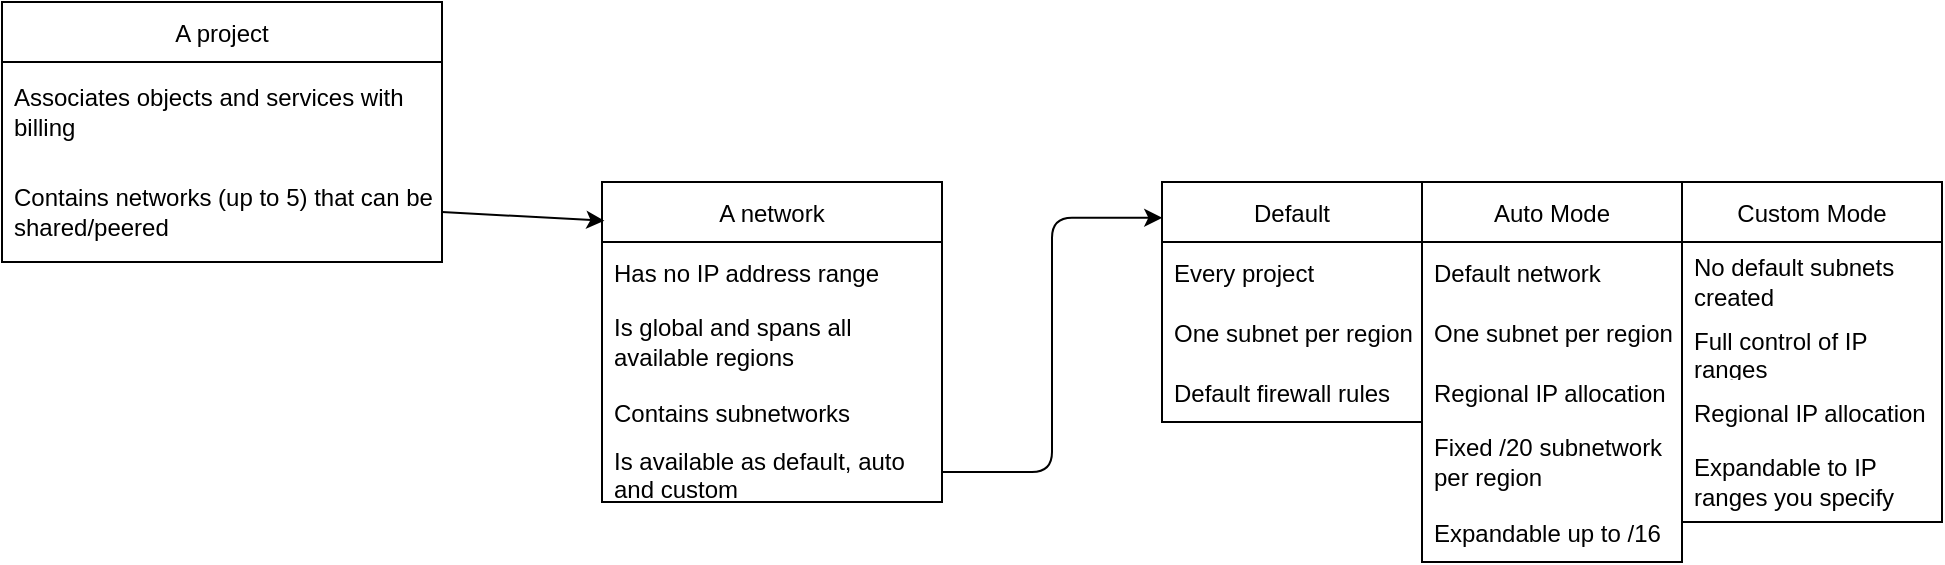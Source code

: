 <mxfile>
    <diagram id="7fD3FDOGC0QW7yyPOkAJ" name="Page-1">
        <mxGraphModel dx="1382" dy="917" grid="1" gridSize="10" guides="1" tooltips="1" connect="1" arrows="1" fold="1" page="1" pageScale="1" pageWidth="1200" pageHeight="1920" math="0" shadow="0">
            <root>
                <mxCell id="0"/>
                <mxCell id="1" parent="0"/>
                <mxCell id="4" value="A project" style="swimlane;fontStyle=0;childLayout=stackLayout;horizontal=1;startSize=30;horizontalStack=0;resizeParent=1;resizeParentMax=0;resizeLast=0;collapsible=1;marginBottom=0;" vertex="1" parent="1">
                    <mxGeometry x="80" y="110" width="220" height="130" as="geometry"/>
                </mxCell>
                <mxCell id="5" value="Associates objects and services with billing" style="text;strokeColor=none;fillColor=none;align=left;verticalAlign=middle;spacingLeft=4;spacingRight=4;overflow=hidden;points=[[0,0.5],[1,0.5]];portConstraint=eastwest;rotatable=0;whiteSpace=wrap;" vertex="1" parent="4">
                    <mxGeometry y="30" width="220" height="50" as="geometry"/>
                </mxCell>
                <mxCell id="6" value="Contains networks (up to 5) that can be shared/peered" style="text;strokeColor=none;fillColor=none;align=left;verticalAlign=middle;spacingLeft=4;spacingRight=4;overflow=hidden;points=[[0,0.5],[1,0.5]];portConstraint=eastwest;rotatable=0;whiteSpace=wrap;" vertex="1" parent="4">
                    <mxGeometry y="80" width="220" height="50" as="geometry"/>
                </mxCell>
                <mxCell id="9" value="A network" style="swimlane;fontStyle=0;childLayout=stackLayout;horizontal=1;startSize=30;horizontalStack=0;resizeParent=1;resizeParentMax=0;resizeLast=0;collapsible=1;marginBottom=0;" vertex="1" parent="1">
                    <mxGeometry x="380" y="200" width="170" height="160" as="geometry"/>
                </mxCell>
                <mxCell id="10" value="Has no IP address range" style="text;strokeColor=none;fillColor=none;align=left;verticalAlign=middle;spacingLeft=4;spacingRight=4;overflow=hidden;points=[[0,0.5],[1,0.5]];portConstraint=eastwest;rotatable=0;" vertex="1" parent="9">
                    <mxGeometry y="30" width="170" height="30" as="geometry"/>
                </mxCell>
                <mxCell id="11" value="Is global and spans all available regions" style="text;strokeColor=none;fillColor=none;align=left;verticalAlign=middle;spacingLeft=4;spacingRight=4;overflow=hidden;points=[[0,0.5],[1,0.5]];portConstraint=eastwest;rotatable=0;whiteSpace=wrap;" vertex="1" parent="9">
                    <mxGeometry y="60" width="170" height="40" as="geometry"/>
                </mxCell>
                <mxCell id="12" value="Contains subnetworks" style="text;strokeColor=none;fillColor=none;align=left;verticalAlign=middle;spacingLeft=4;spacingRight=4;overflow=hidden;points=[[0,0.5],[1,0.5]];portConstraint=eastwest;rotatable=0;" vertex="1" parent="9">
                    <mxGeometry y="100" width="170" height="30" as="geometry"/>
                </mxCell>
                <mxCell id="14" value="Is available as default, auto and custom" style="text;strokeColor=none;fillColor=none;align=left;verticalAlign=middle;spacingLeft=4;spacingRight=4;overflow=hidden;points=[[0,0.5],[1,0.5]];portConstraint=eastwest;rotatable=0;whiteSpace=wrap;" vertex="1" parent="9">
                    <mxGeometry y="130" width="170" height="30" as="geometry"/>
                </mxCell>
                <mxCell id="13" style="edgeStyle=none;html=1;exitX=1;exitY=0.5;exitDx=0;exitDy=0;entryX=0.007;entryY=0.121;entryDx=0;entryDy=0;entryPerimeter=0;" edge="1" parent="1" source="6" target="9">
                    <mxGeometry relative="1" as="geometry"/>
                </mxCell>
                <mxCell id="16" value="Default" style="swimlane;fontStyle=0;childLayout=stackLayout;horizontal=1;startSize=30;horizontalStack=0;resizeParent=1;resizeParentMax=0;resizeLast=0;collapsible=1;marginBottom=0;" vertex="1" parent="1">
                    <mxGeometry x="660" y="200" width="130" height="120" as="geometry"/>
                </mxCell>
                <mxCell id="17" value="Every project" style="text;strokeColor=none;fillColor=none;align=left;verticalAlign=middle;spacingLeft=4;spacingRight=4;overflow=hidden;points=[[0,0.5],[1,0.5]];portConstraint=eastwest;rotatable=0;" vertex="1" parent="16">
                    <mxGeometry y="30" width="130" height="30" as="geometry"/>
                </mxCell>
                <mxCell id="18" value="One subnet per region" style="text;strokeColor=none;fillColor=none;align=left;verticalAlign=middle;spacingLeft=4;spacingRight=4;overflow=hidden;points=[[0,0.5],[1,0.5]];portConstraint=eastwest;rotatable=0;" vertex="1" parent="16">
                    <mxGeometry y="60" width="130" height="30" as="geometry"/>
                </mxCell>
                <mxCell id="19" value="Default firewall rules" style="text;strokeColor=none;fillColor=none;align=left;verticalAlign=middle;spacingLeft=4;spacingRight=4;overflow=hidden;points=[[0,0.5],[1,0.5]];portConstraint=eastwest;rotatable=0;" vertex="1" parent="16">
                    <mxGeometry y="90" width="130" height="30" as="geometry"/>
                </mxCell>
                <mxCell id="20" style="edgeStyle=orthogonalEdgeStyle;html=1;exitX=1;exitY=0.5;exitDx=0;exitDy=0;entryX=0.001;entryY=0.149;entryDx=0;entryDy=0;entryPerimeter=0;" edge="1" parent="1" source="14" target="16">
                    <mxGeometry relative="1" as="geometry">
                        <mxPoint x="640" y="230" as="targetPoint"/>
                    </mxGeometry>
                </mxCell>
                <mxCell id="21" value="Auto Mode" style="swimlane;fontStyle=0;childLayout=stackLayout;horizontal=1;startSize=30;horizontalStack=0;resizeParent=1;resizeParentMax=0;resizeLast=0;collapsible=1;marginBottom=0;" vertex="1" parent="1">
                    <mxGeometry x="790" y="200" width="130" height="190" as="geometry"/>
                </mxCell>
                <mxCell id="22" value="Default network" style="text;strokeColor=none;fillColor=none;align=left;verticalAlign=middle;spacingLeft=4;spacingRight=4;overflow=hidden;points=[[0,0.5],[1,0.5]];portConstraint=eastwest;rotatable=0;" vertex="1" parent="21">
                    <mxGeometry y="30" width="130" height="30" as="geometry"/>
                </mxCell>
                <mxCell id="23" value="One subnet per region" style="text;strokeColor=none;fillColor=none;align=left;verticalAlign=middle;spacingLeft=4;spacingRight=4;overflow=hidden;points=[[0,0.5],[1,0.5]];portConstraint=eastwest;rotatable=0;" vertex="1" parent="21">
                    <mxGeometry y="60" width="130" height="30" as="geometry"/>
                </mxCell>
                <mxCell id="24" value="Regional IP allocation" style="text;strokeColor=none;fillColor=none;align=left;verticalAlign=middle;spacingLeft=4;spacingRight=4;overflow=hidden;points=[[0,0.5],[1,0.5]];portConstraint=eastwest;rotatable=0;" vertex="1" parent="21">
                    <mxGeometry y="90" width="130" height="30" as="geometry"/>
                </mxCell>
                <mxCell id="26" value="Fixed /20 subnetwork per region" style="text;strokeColor=none;fillColor=none;align=left;verticalAlign=middle;spacingLeft=4;spacingRight=4;overflow=hidden;points=[[0,0.5],[1,0.5]];portConstraint=eastwest;rotatable=0;whiteSpace=wrap;" vertex="1" parent="21">
                    <mxGeometry y="120" width="130" height="40" as="geometry"/>
                </mxCell>
                <mxCell id="25" value="Expandable up to /16" style="text;strokeColor=none;fillColor=none;align=left;verticalAlign=middle;spacingLeft=4;spacingRight=4;overflow=hidden;points=[[0,0.5],[1,0.5]];portConstraint=eastwest;rotatable=0;" vertex="1" parent="21">
                    <mxGeometry y="160" width="130" height="30" as="geometry"/>
                </mxCell>
                <mxCell id="27" value="Custom Mode" style="swimlane;fontStyle=0;childLayout=stackLayout;horizontal=1;startSize=30;horizontalStack=0;resizeParent=1;resizeParentMax=0;resizeLast=0;collapsible=1;marginBottom=0;" vertex="1" parent="1">
                    <mxGeometry x="920" y="200" width="130" height="170" as="geometry"/>
                </mxCell>
                <mxCell id="28" value="No default subnets created" style="text;strokeColor=none;fillColor=none;align=left;verticalAlign=middle;spacingLeft=4;spacingRight=4;overflow=hidden;points=[[0,0.5],[1,0.5]];portConstraint=eastwest;rotatable=0;whiteSpace=wrap;" vertex="1" parent="27">
                    <mxGeometry y="30" width="130" height="40" as="geometry"/>
                </mxCell>
                <mxCell id="29" value="Full control of IP ranges" style="text;strokeColor=none;fillColor=none;align=left;verticalAlign=middle;spacingLeft=4;spacingRight=4;overflow=hidden;points=[[0,0.5],[1,0.5]];portConstraint=eastwest;rotatable=0;whiteSpace=wrap;" vertex="1" parent="27">
                    <mxGeometry y="70" width="130" height="30" as="geometry"/>
                </mxCell>
                <mxCell id="30" value="Regional IP allocation" style="text;strokeColor=none;fillColor=none;align=left;verticalAlign=middle;spacingLeft=4;spacingRight=4;overflow=hidden;points=[[0,0.5],[1,0.5]];portConstraint=eastwest;rotatable=0;" vertex="1" parent="27">
                    <mxGeometry y="100" width="130" height="30" as="geometry"/>
                </mxCell>
                <mxCell id="31" value="Expandable to IP ranges you specify" style="text;strokeColor=none;fillColor=none;align=left;verticalAlign=middle;spacingLeft=4;spacingRight=4;overflow=hidden;points=[[0,0.5],[1,0.5]];portConstraint=eastwest;rotatable=0;whiteSpace=wrap;" vertex="1" parent="27">
                    <mxGeometry y="130" width="130" height="40" as="geometry"/>
                </mxCell>
            </root>
        </mxGraphModel>
    </diagram>
</mxfile>
